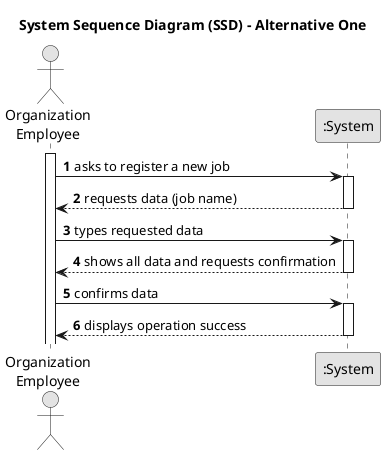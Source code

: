 @startuml
skinparam monochrome true
skinparam packageStyle rectangle
skinparam shadowing false

title System Sequence Diagram (SSD) - Alternative One

autonumber

actor "Organization\nEmployee" as Employee
participant ":System" as System

activate Employee

    Employee -> System : asks to register a new job
    activate System

        System --> Employee : requests data (job name)
    deactivate System

    Employee -> System : types requested data
    activate System



        System --> Employee : shows all data and requests confirmation
    deactivate System

    Employee -> System : confirms data
    activate System

        System --> Employee : displays operation success
    deactivate System

@enduml